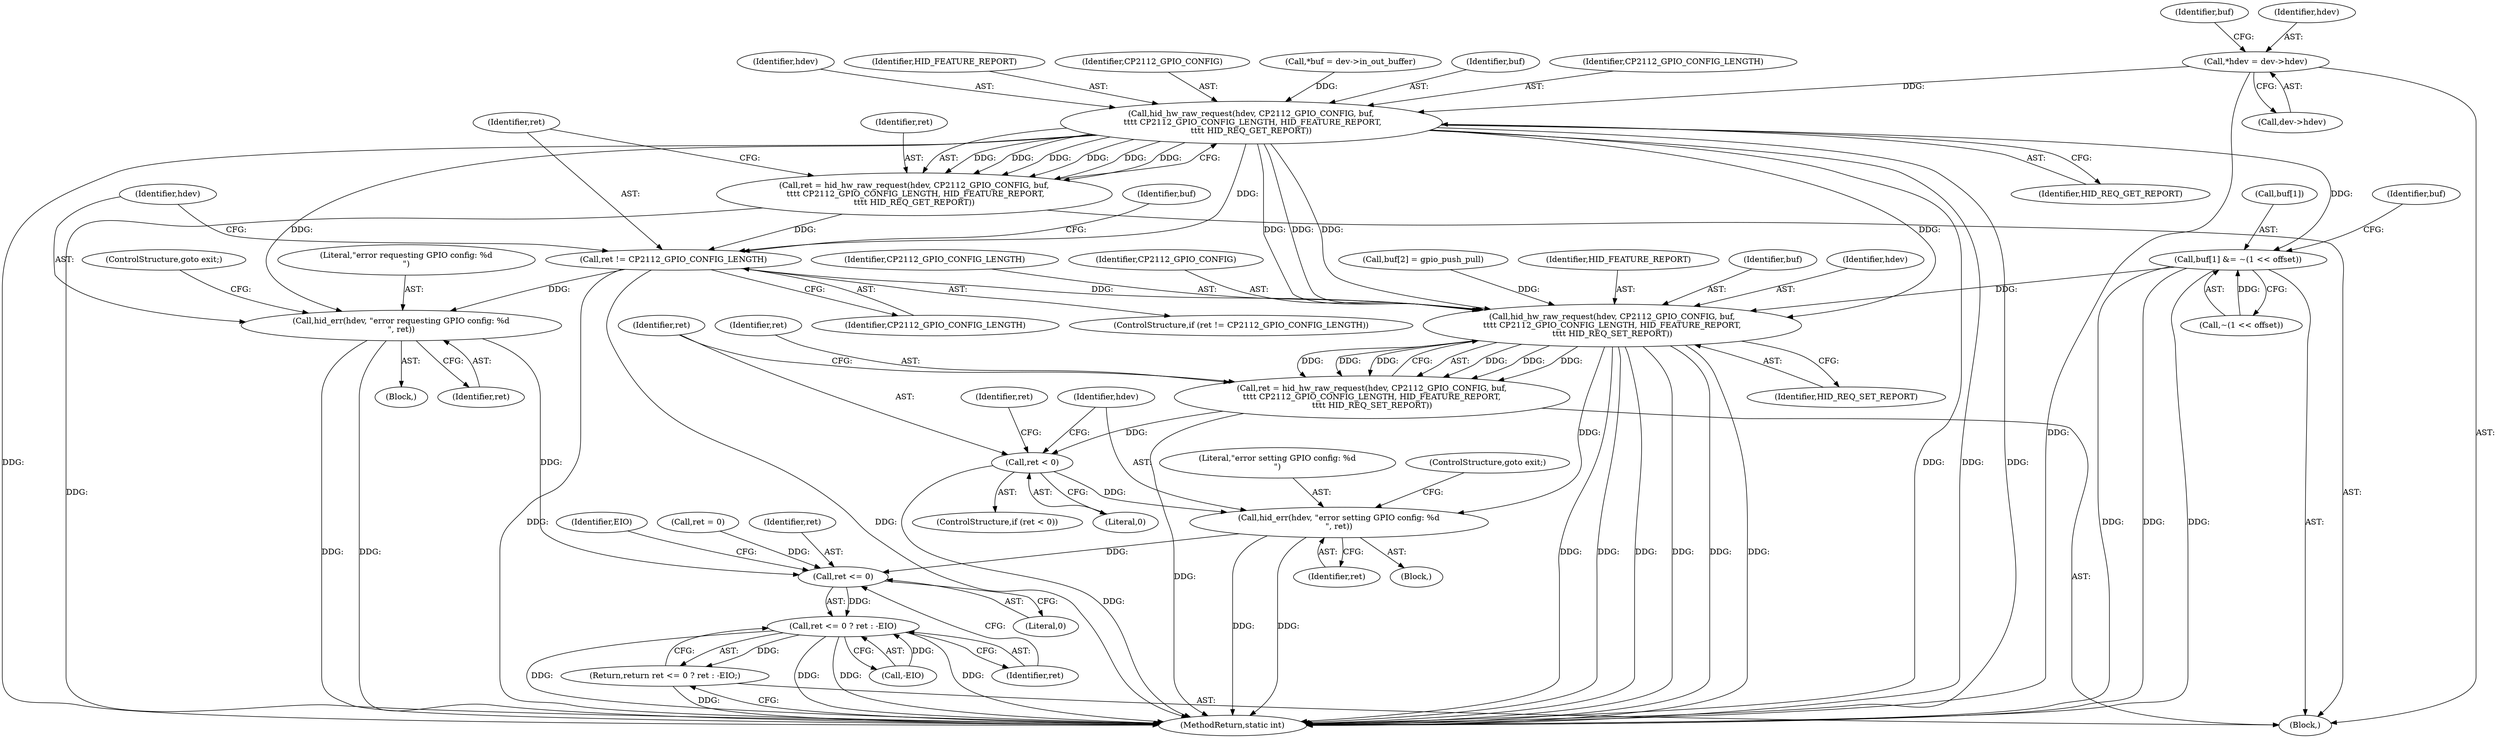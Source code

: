 digraph "0_linux_7a7b5df84b6b4e5d599c7289526eed96541a0654@pointer" {
"1000110" [label="(Call,*hdev = dev->hdev)"];
"1000131" [label="(Call,hid_hw_raw_request(hdev, CP2112_GPIO_CONFIG, buf,\n \t\t\t\t CP2112_GPIO_CONFIG_LENGTH, HID_FEATURE_REPORT,\n\t\t\t\t HID_REQ_GET_REPORT))"];
"1000129" [label="(Call,ret = hid_hw_raw_request(hdev, CP2112_GPIO_CONFIG, buf,\n \t\t\t\t CP2112_GPIO_CONFIG_LENGTH, HID_FEATURE_REPORT,\n\t\t\t\t HID_REQ_GET_REPORT))"];
"1000139" [label="(Call,ret != CP2112_GPIO_CONFIG_LENGTH)"];
"1000143" [label="(Call,hid_err(hdev, \"error requesting GPIO config: %d\n\", ret))"];
"1000192" [label="(Call,ret <= 0)"];
"1000191" [label="(Call,ret <= 0 ? ret : -EIO)"];
"1000190" [label="(Return,return ret <= 0 ? ret : -EIO;)"];
"1000163" [label="(Call,hid_hw_raw_request(hdev, CP2112_GPIO_CONFIG, buf,\n\t\t\t\t CP2112_GPIO_CONFIG_LENGTH, HID_FEATURE_REPORT,\n\t\t\t\t HID_REQ_SET_REPORT))"];
"1000161" [label="(Call,ret = hid_hw_raw_request(hdev, CP2112_GPIO_CONFIG, buf,\n\t\t\t\t CP2112_GPIO_CONFIG_LENGTH, HID_FEATURE_REPORT,\n\t\t\t\t HID_REQ_SET_REPORT))"];
"1000171" [label="(Call,ret < 0)"];
"1000175" [label="(Call,hid_err(hdev, \"error setting GPIO config: %d\n\", ret))"];
"1000148" [label="(Call,buf[1] &= ~(1 << offset))"];
"1000133" [label="(Identifier,CP2112_GPIO_CONFIG)"];
"1000116" [label="(Call,*buf = dev->in_out_buffer)"];
"1000143" [label="(Call,hid_err(hdev, \"error requesting GPIO config: %d\n\", ret))"];
"1000190" [label="(Return,return ret <= 0 ? ret : -EIO;)"];
"1000161" [label="(Call,ret = hid_hw_raw_request(hdev, CP2112_GPIO_CONFIG, buf,\n\t\t\t\t CP2112_GPIO_CONFIG_LENGTH, HID_FEATURE_REPORT,\n\t\t\t\t HID_REQ_SET_REPORT))"];
"1000173" [label="(Literal,0)"];
"1000194" [label="(Literal,0)"];
"1000177" [label="(Literal,\"error setting GPIO config: %d\n\")"];
"1000192" [label="(Call,ret <= 0)"];
"1000156" [label="(Call,buf[2] = gpio_push_pull)"];
"1000137" [label="(Identifier,HID_REQ_GET_REPORT)"];
"1000168" [label="(Identifier,HID_FEATURE_REPORT)"];
"1000150" [label="(Identifier,buf)"];
"1000141" [label="(Identifier,CP2112_GPIO_CONFIG_LENGTH)"];
"1000134" [label="(Identifier,buf)"];
"1000195" [label="(Identifier,ret)"];
"1000152" [label="(Call,~(1 << offset))"];
"1000166" [label="(Identifier,buf)"];
"1000164" [label="(Identifier,hdev)"];
"1000174" [label="(Block,)"];
"1000198" [label="(MethodReturn,static int)"];
"1000140" [label="(Identifier,ret)"];
"1000142" [label="(Block,)"];
"1000110" [label="(Call,*hdev = dev->hdev)"];
"1000191" [label="(Call,ret <= 0 ? ret : -EIO)"];
"1000162" [label="(Identifier,ret)"];
"1000129" [label="(Call,ret = hid_hw_raw_request(hdev, CP2112_GPIO_CONFIG, buf,\n \t\t\t\t CP2112_GPIO_CONFIG_LENGTH, HID_FEATURE_REPORT,\n\t\t\t\t HID_REQ_GET_REPORT))"];
"1000145" [label="(Literal,\"error requesting GPIO config: %d\n\")"];
"1000171" [label="(Call,ret < 0)"];
"1000138" [label="(ControlStructure,if (ret != CP2112_GPIO_CONFIG_LENGTH))"];
"1000197" [label="(Identifier,EIO)"];
"1000178" [label="(Identifier,ret)"];
"1000130" [label="(Identifier,ret)"];
"1000144" [label="(Identifier,hdev)"];
"1000117" [label="(Identifier,buf)"];
"1000176" [label="(Identifier,hdev)"];
"1000135" [label="(Identifier,CP2112_GPIO_CONFIG_LENGTH)"];
"1000103" [label="(Block,)"];
"1000146" [label="(Identifier,ret)"];
"1000170" [label="(ControlStructure,if (ret < 0))"];
"1000112" [label="(Call,dev->hdev)"];
"1000111" [label="(Identifier,hdev)"];
"1000139" [label="(Call,ret != CP2112_GPIO_CONFIG_LENGTH)"];
"1000175" [label="(Call,hid_err(hdev, \"error setting GPIO config: %d\n\", ret))"];
"1000196" [label="(Call,-EIO)"];
"1000158" [label="(Identifier,buf)"];
"1000148" [label="(Call,buf[1] &= ~(1 << offset))"];
"1000180" [label="(Call,ret = 0)"];
"1000163" [label="(Call,hid_hw_raw_request(hdev, CP2112_GPIO_CONFIG, buf,\n\t\t\t\t CP2112_GPIO_CONFIG_LENGTH, HID_FEATURE_REPORT,\n\t\t\t\t HID_REQ_SET_REPORT))"];
"1000149" [label="(Call,buf[1])"];
"1000132" [label="(Identifier,hdev)"];
"1000172" [label="(Identifier,ret)"];
"1000147" [label="(ControlStructure,goto exit;)"];
"1000179" [label="(ControlStructure,goto exit;)"];
"1000193" [label="(Identifier,ret)"];
"1000131" [label="(Call,hid_hw_raw_request(hdev, CP2112_GPIO_CONFIG, buf,\n \t\t\t\t CP2112_GPIO_CONFIG_LENGTH, HID_FEATURE_REPORT,\n\t\t\t\t HID_REQ_GET_REPORT))"];
"1000167" [label="(Identifier,CP2112_GPIO_CONFIG_LENGTH)"];
"1000181" [label="(Identifier,ret)"];
"1000169" [label="(Identifier,HID_REQ_SET_REPORT)"];
"1000165" [label="(Identifier,CP2112_GPIO_CONFIG)"];
"1000136" [label="(Identifier,HID_FEATURE_REPORT)"];
"1000110" -> "1000103"  [label="AST: "];
"1000110" -> "1000112"  [label="CFG: "];
"1000111" -> "1000110"  [label="AST: "];
"1000112" -> "1000110"  [label="AST: "];
"1000117" -> "1000110"  [label="CFG: "];
"1000110" -> "1000198"  [label="DDG: "];
"1000110" -> "1000131"  [label="DDG: "];
"1000131" -> "1000129"  [label="AST: "];
"1000131" -> "1000137"  [label="CFG: "];
"1000132" -> "1000131"  [label="AST: "];
"1000133" -> "1000131"  [label="AST: "];
"1000134" -> "1000131"  [label="AST: "];
"1000135" -> "1000131"  [label="AST: "];
"1000136" -> "1000131"  [label="AST: "];
"1000137" -> "1000131"  [label="AST: "];
"1000129" -> "1000131"  [label="CFG: "];
"1000131" -> "1000198"  [label="DDG: "];
"1000131" -> "1000198"  [label="DDG: "];
"1000131" -> "1000198"  [label="DDG: "];
"1000131" -> "1000198"  [label="DDG: "];
"1000131" -> "1000129"  [label="DDG: "];
"1000131" -> "1000129"  [label="DDG: "];
"1000131" -> "1000129"  [label="DDG: "];
"1000131" -> "1000129"  [label="DDG: "];
"1000131" -> "1000129"  [label="DDG: "];
"1000131" -> "1000129"  [label="DDG: "];
"1000116" -> "1000131"  [label="DDG: "];
"1000131" -> "1000139"  [label="DDG: "];
"1000131" -> "1000143"  [label="DDG: "];
"1000131" -> "1000148"  [label="DDG: "];
"1000131" -> "1000163"  [label="DDG: "];
"1000131" -> "1000163"  [label="DDG: "];
"1000131" -> "1000163"  [label="DDG: "];
"1000131" -> "1000163"  [label="DDG: "];
"1000129" -> "1000103"  [label="AST: "];
"1000130" -> "1000129"  [label="AST: "];
"1000140" -> "1000129"  [label="CFG: "];
"1000129" -> "1000198"  [label="DDG: "];
"1000129" -> "1000139"  [label="DDG: "];
"1000139" -> "1000138"  [label="AST: "];
"1000139" -> "1000141"  [label="CFG: "];
"1000140" -> "1000139"  [label="AST: "];
"1000141" -> "1000139"  [label="AST: "];
"1000144" -> "1000139"  [label="CFG: "];
"1000150" -> "1000139"  [label="CFG: "];
"1000139" -> "1000198"  [label="DDG: "];
"1000139" -> "1000198"  [label="DDG: "];
"1000139" -> "1000143"  [label="DDG: "];
"1000139" -> "1000163"  [label="DDG: "];
"1000143" -> "1000142"  [label="AST: "];
"1000143" -> "1000146"  [label="CFG: "];
"1000144" -> "1000143"  [label="AST: "];
"1000145" -> "1000143"  [label="AST: "];
"1000146" -> "1000143"  [label="AST: "];
"1000147" -> "1000143"  [label="CFG: "];
"1000143" -> "1000198"  [label="DDG: "];
"1000143" -> "1000198"  [label="DDG: "];
"1000143" -> "1000192"  [label="DDG: "];
"1000192" -> "1000191"  [label="AST: "];
"1000192" -> "1000194"  [label="CFG: "];
"1000193" -> "1000192"  [label="AST: "];
"1000194" -> "1000192"  [label="AST: "];
"1000195" -> "1000192"  [label="CFG: "];
"1000197" -> "1000192"  [label="CFG: "];
"1000192" -> "1000191"  [label="DDG: "];
"1000175" -> "1000192"  [label="DDG: "];
"1000180" -> "1000192"  [label="DDG: "];
"1000191" -> "1000190"  [label="AST: "];
"1000191" -> "1000195"  [label="CFG: "];
"1000191" -> "1000196"  [label="CFG: "];
"1000195" -> "1000191"  [label="AST: "];
"1000196" -> "1000191"  [label="AST: "];
"1000190" -> "1000191"  [label="CFG: "];
"1000191" -> "1000198"  [label="DDG: "];
"1000191" -> "1000198"  [label="DDG: "];
"1000191" -> "1000198"  [label="DDG: "];
"1000191" -> "1000198"  [label="DDG: "];
"1000191" -> "1000190"  [label="DDG: "];
"1000196" -> "1000191"  [label="DDG: "];
"1000190" -> "1000103"  [label="AST: "];
"1000198" -> "1000190"  [label="CFG: "];
"1000190" -> "1000198"  [label="DDG: "];
"1000163" -> "1000161"  [label="AST: "];
"1000163" -> "1000169"  [label="CFG: "];
"1000164" -> "1000163"  [label="AST: "];
"1000165" -> "1000163"  [label="AST: "];
"1000166" -> "1000163"  [label="AST: "];
"1000167" -> "1000163"  [label="AST: "];
"1000168" -> "1000163"  [label="AST: "];
"1000169" -> "1000163"  [label="AST: "];
"1000161" -> "1000163"  [label="CFG: "];
"1000163" -> "1000198"  [label="DDG: "];
"1000163" -> "1000198"  [label="DDG: "];
"1000163" -> "1000198"  [label="DDG: "];
"1000163" -> "1000198"  [label="DDG: "];
"1000163" -> "1000198"  [label="DDG: "];
"1000163" -> "1000198"  [label="DDG: "];
"1000163" -> "1000161"  [label="DDG: "];
"1000163" -> "1000161"  [label="DDG: "];
"1000163" -> "1000161"  [label="DDG: "];
"1000163" -> "1000161"  [label="DDG: "];
"1000163" -> "1000161"  [label="DDG: "];
"1000163" -> "1000161"  [label="DDG: "];
"1000156" -> "1000163"  [label="DDG: "];
"1000148" -> "1000163"  [label="DDG: "];
"1000163" -> "1000175"  [label="DDG: "];
"1000161" -> "1000103"  [label="AST: "];
"1000162" -> "1000161"  [label="AST: "];
"1000172" -> "1000161"  [label="CFG: "];
"1000161" -> "1000198"  [label="DDG: "];
"1000161" -> "1000171"  [label="DDG: "];
"1000171" -> "1000170"  [label="AST: "];
"1000171" -> "1000173"  [label="CFG: "];
"1000172" -> "1000171"  [label="AST: "];
"1000173" -> "1000171"  [label="AST: "];
"1000176" -> "1000171"  [label="CFG: "];
"1000181" -> "1000171"  [label="CFG: "];
"1000171" -> "1000198"  [label="DDG: "];
"1000171" -> "1000175"  [label="DDG: "];
"1000175" -> "1000174"  [label="AST: "];
"1000175" -> "1000178"  [label="CFG: "];
"1000176" -> "1000175"  [label="AST: "];
"1000177" -> "1000175"  [label="AST: "];
"1000178" -> "1000175"  [label="AST: "];
"1000179" -> "1000175"  [label="CFG: "];
"1000175" -> "1000198"  [label="DDG: "];
"1000175" -> "1000198"  [label="DDG: "];
"1000148" -> "1000103"  [label="AST: "];
"1000148" -> "1000152"  [label="CFG: "];
"1000149" -> "1000148"  [label="AST: "];
"1000152" -> "1000148"  [label="AST: "];
"1000158" -> "1000148"  [label="CFG: "];
"1000148" -> "1000198"  [label="DDG: "];
"1000148" -> "1000198"  [label="DDG: "];
"1000148" -> "1000198"  [label="DDG: "];
"1000152" -> "1000148"  [label="DDG: "];
}
